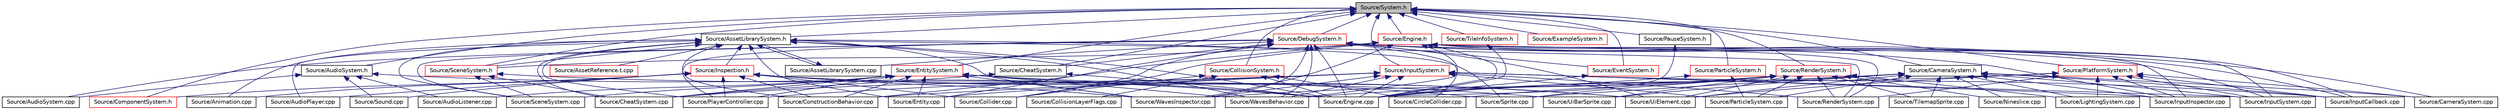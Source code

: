 digraph "Source/System.h"
{
 // LATEX_PDF_SIZE
  edge [fontname="Helvetica",fontsize="10",labelfontname="Helvetica",labelfontsize="10"];
  node [fontname="Helvetica",fontsize="10",shape=record];
  Node1 [label="Source/System.h",height=0.2,width=0.4,color="black", fillcolor="grey75", style="filled", fontcolor="black",tooltip="Base class for all Systems."];
  Node1 -> Node2 [dir="back",color="midnightblue",fontsize="10",style="solid",fontname="Helvetica"];
  Node2 [label="Source/AssetLibrarySystem.h",height=0.2,width=0.4,color="black", fillcolor="white", style="filled",URL="$AssetLibrarySystem_8h.html",tooltip="Asset System."];
  Node2 -> Node3 [dir="back",color="midnightblue",fontsize="10",style="solid",fontname="Helvetica"];
  Node3 [label="Source/Animation.cpp",height=0.2,width=0.4,color="black", fillcolor="white", style="filled",URL="$Animation_8cpp.html",tooltip="animation component implimentation"];
  Node2 -> Node4 [dir="back",color="midnightblue",fontsize="10",style="solid",fontname="Helvetica"];
  Node4 [label="Source/AssetLibrarySystem.cpp",height=0.2,width=0.4,color="black", fillcolor="white", style="filled",URL="$AssetLibrarySystem_8cpp.html",tooltip="AssetLibrarySystem."];
  Node4 -> Node2 [dir="back",color="midnightblue",fontsize="10",style="solid",fontname="Helvetica"];
  Node2 -> Node5 [dir="back",color="midnightblue",fontsize="10",style="solid",fontname="Helvetica"];
  Node5 [label="Source/AssetReference.t.cpp",height=0.2,width=0.4,color="red", fillcolor="white", style="filled",URL="$AssetReference_8t_8cpp.html",tooltip="a reference to an Asset"];
  Node2 -> Node15 [dir="back",color="midnightblue",fontsize="10",style="solid",fontname="Helvetica"];
  Node15 [label="Source/AudioPlayer.cpp",height=0.2,width=0.4,color="black", fillcolor="white", style="filled",URL="$AudioPlayer_8cpp.html",tooltip="Component that plays audio."];
  Node2 -> Node24 [dir="back",color="midnightblue",fontsize="10",style="solid",fontname="Helvetica"];
  Node24 [label="Source/CheatSystem.cpp",height=0.2,width=0.4,color="black", fillcolor="white", style="filled",URL="$CheatSystem_8cpp.html",tooltip="CheatSystem Class definition."];
  Node2 -> Node16 [dir="back",color="midnightblue",fontsize="10",style="solid",fontname="Helvetica"];
  Node16 [label="Source/ConstructionBehavior.cpp",height=0.2,width=0.4,color="black", fillcolor="white", style="filled",URL="$ConstructionBehavior_8cpp.html",tooltip="handles the construction of towers and modification of terrain"];
  Node2 -> Node9 [dir="back",color="midnightblue",fontsize="10",style="solid",fontname="Helvetica"];
  Node9 [label="Source/Engine.cpp",height=0.2,width=0.4,color="black", fillcolor="white", style="filled",URL="$Engine_8cpp.html",tooltip="Engine class."];
  Node2 -> Node53 [dir="back",color="midnightblue",fontsize="10",style="solid",fontname="Helvetica"];
  Node53 [label="Source/Entity.cpp",height=0.2,width=0.4,color="black", fillcolor="white", style="filled",URL="$Entity_8cpp.html",tooltip="Function definitions for the Entity class."];
  Node2 -> Node54 [dir="back",color="midnightblue",fontsize="10",style="solid",fontname="Helvetica"];
  Node54 [label="Source/Inspection.h",height=0.2,width=0.4,color="red", fillcolor="white", style="filled",URL="$Inspection_8h.html",tooltip="Helper methods for inspecting things."];
  Node54 -> Node3 [dir="back",color="midnightblue",fontsize="10",style="solid",fontname="Helvetica"];
  Node54 -> Node15 [dir="back",color="midnightblue",fontsize="10",style="solid",fontname="Helvetica"];
  Node54 -> Node55 [dir="back",color="midnightblue",fontsize="10",style="solid",fontname="Helvetica"];
  Node55 [label="Source/Collider.cpp",height=0.2,width=0.4,color="black", fillcolor="white", style="filled",URL="$Collider_8cpp.html",tooltip="Base component for detecting collisions."];
  Node54 -> Node56 [dir="back",color="midnightblue",fontsize="10",style="solid",fontname="Helvetica"];
  Node56 [label="Source/ComponentSystem.h",height=0.2,width=0.4,color="red", fillcolor="white", style="filled",URL="$ComponentSystem_8h.html",tooltip="System that keeps track of a specific kind of Component."];
  Node54 -> Node16 [dir="back",color="midnightblue",fontsize="10",style="solid",fontname="Helvetica"];
  Node54 -> Node11 [dir="back",color="midnightblue",fontsize="10",style="solid",fontname="Helvetica"];
  Node11 [label="Source/PlayerController.cpp",height=0.2,width=0.4,color="black", fillcolor="white", style="filled",URL="$PlayerController_8cpp.html",tooltip="PlayerController Behaviour Class."];
  Node54 -> Node64 [dir="back",color="midnightblue",fontsize="10",style="solid",fontname="Helvetica"];
  Node64 [label="Source/Sound.cpp",height=0.2,width=0.4,color="black", fillcolor="white", style="filled",URL="$Sound_8cpp.html",tooltip="Wrapper class for FMOD sounds."];
  Node54 -> Node44 [dir="back",color="midnightblue",fontsize="10",style="solid",fontname="Helvetica"];
  Node44 [label="Source/Sprite.cpp",height=0.2,width=0.4,color="black", fillcolor="white", style="filled",URL="$Sprite_8cpp.html",tooltip="Implementation of Sprite component."];
  Node54 -> Node68 [dir="back",color="midnightblue",fontsize="10",style="solid",fontname="Helvetica"];
  Node68 [label="Source/UiBarSprite.cpp",height=0.2,width=0.4,color="black", fillcolor="white", style="filled",URL="$UiBarSprite_8cpp.html",tooltip="sprite that renders a ui bar"];
  Node54 -> Node69 [dir="back",color="midnightblue",fontsize="10",style="solid",fontname="Helvetica"];
  Node69 [label="Source/UiElement.cpp",height=0.2,width=0.4,color="black", fillcolor="white", style="filled",URL="$UiElement_8cpp.html",tooltip="Ui element component."];
  Node54 -> Node13 [dir="back",color="midnightblue",fontsize="10",style="solid",fontname="Helvetica"];
  Node13 [label="Source/WavesInspector.cpp",height=0.2,width=0.4,color="black", fillcolor="white", style="filled",URL="$WavesInspector_8cpp.html",tooltip="Definitions for wave and spawning editing in game."];
  Node2 -> Node11 [dir="back",color="midnightblue",fontsize="10",style="solid",fontname="Helvetica"];
  Node2 -> Node42 [dir="back",color="midnightblue",fontsize="10",style="solid",fontname="Helvetica"];
  Node42 [label="Source/RenderSystem.cpp",height=0.2,width=0.4,color="black", fillcolor="white", style="filled",URL="$RenderSystem_8cpp.html",tooltip="System responsible for drawing sprites and basic shapes."];
  Node2 -> Node70 [dir="back",color="midnightblue",fontsize="10",style="solid",fontname="Helvetica"];
  Node70 [label="Source/SceneSystem.cpp",height=0.2,width=0.4,color="black", fillcolor="white", style="filled",URL="$SceneSystem_8cpp.html",tooltip="handles the process of resetting and changing scenes"];
  Node2 -> Node71 [dir="back",color="midnightblue",fontsize="10",style="solid",fontname="Helvetica"];
  Node71 [label="Source/SceneSystem.h",height=0.2,width=0.4,color="red", fillcolor="white", style="filled",URL="$SceneSystem_8h.html",tooltip="handles the process of resetting and changing scenes"];
  Node71 -> Node24 [dir="back",color="midnightblue",fontsize="10",style="solid",fontname="Helvetica"];
  Node71 -> Node9 [dir="back",color="midnightblue",fontsize="10",style="solid",fontname="Helvetica"];
  Node71 -> Node70 [dir="back",color="midnightblue",fontsize="10",style="solid",fontname="Helvetica"];
  Node2 -> Node44 [dir="back",color="midnightblue",fontsize="10",style="solid",fontname="Helvetica"];
  Node2 -> Node12 [dir="back",color="midnightblue",fontsize="10",style="solid",fontname="Helvetica"];
  Node12 [label="Source/WavesBehavior.cpp",height=0.2,width=0.4,color="black", fillcolor="white", style="filled",URL="$WavesBehavior_8cpp.html",tooltip="Definitions for wave and spawning behavior."];
  Node2 -> Node13 [dir="back",color="midnightblue",fontsize="10",style="solid",fontname="Helvetica"];
  Node1 -> Node74 [dir="back",color="midnightblue",fontsize="10",style="solid",fontname="Helvetica"];
  Node74 [label="Source/AudioSystem.h",height=0.2,width=0.4,color="black", fillcolor="white", style="filled",URL="$AudioSystem_8h.html",tooltip="System that implements FMOD and allows the loading and playing of audio."];
  Node74 -> Node75 [dir="back",color="midnightblue",fontsize="10",style="solid",fontname="Helvetica"];
  Node75 [label="Source/AudioListener.cpp",height=0.2,width=0.4,color="black", fillcolor="white", style="filled",URL="$AudioListener_8cpp.html",tooltip="Component that picks up spatial audio."];
  Node74 -> Node76 [dir="back",color="midnightblue",fontsize="10",style="solid",fontname="Helvetica"];
  Node76 [label="Source/AudioSystem.cpp",height=0.2,width=0.4,color="black", fillcolor="white", style="filled",URL="$AudioSystem_8cpp.html",tooltip="System that implements FMOD and allows the loading and playing of audio."];
  Node74 -> Node9 [dir="back",color="midnightblue",fontsize="10",style="solid",fontname="Helvetica"];
  Node74 -> Node64 [dir="back",color="midnightblue",fontsize="10",style="solid",fontname="Helvetica"];
  Node1 -> Node77 [dir="back",color="midnightblue",fontsize="10",style="solid",fontname="Helvetica"];
  Node77 [label="Source/CameraSystem.h",height=0.2,width=0.4,color="black", fillcolor="white", style="filled",URL="$CameraSystem_8h.html",tooltip="System that handles the camera and coordinate systems / spaces."];
  Node77 -> Node78 [dir="back",color="midnightblue",fontsize="10",style="solid",fontname="Helvetica"];
  Node78 [label="Source/CameraSystem.cpp",height=0.2,width=0.4,color="black", fillcolor="white", style="filled",URL="$CameraSystem_8cpp.html",tooltip="System that handles the camera and coordinate systems / spaces."];
  Node77 -> Node9 [dir="back",color="midnightblue",fontsize="10",style="solid",fontname="Helvetica"];
  Node77 -> Node79 [dir="back",color="midnightblue",fontsize="10",style="solid",fontname="Helvetica"];
  Node79 [label="Source/InputCallback.cpp",height=0.2,width=0.4,color="black", fillcolor="white", style="filled",URL="$InputCallback_8cpp.html",tooltip="Input system manual callback and key display, since glfw and imgui hate each other."];
  Node77 -> Node80 [dir="back",color="midnightblue",fontsize="10",style="solid",fontname="Helvetica"];
  Node80 [label="Source/InputInspector.cpp",height=0.2,width=0.4,color="black", fillcolor="white", style="filled",URL="$InputInspector_8cpp.html",tooltip="Input system addition, holds Action and Debug info."];
  Node77 -> Node81 [dir="back",color="midnightblue",fontsize="10",style="solid",fontname="Helvetica"];
  Node81 [label="Source/InputSystem.cpp",height=0.2,width=0.4,color="black", fillcolor="white", style="filled",URL="$InputSystem_8cpp.html",tooltip="Input system, handles key and mouse inputs."];
  Node77 -> Node39 [dir="back",color="midnightblue",fontsize="10",style="solid",fontname="Helvetica"];
  Node39 [label="Source/LightingSystem.cpp",height=0.2,width=0.4,color="black", fillcolor="white", style="filled",URL="$LightingSystem_8cpp.html",tooltip="Renders lights in the scene."];
  Node77 -> Node41 [dir="back",color="midnightblue",fontsize="10",style="solid",fontname="Helvetica"];
  Node41 [label="Source/Nineslice.cpp",height=0.2,width=0.4,color="black", fillcolor="white", style="filled",URL="$Nineslice_8cpp.html",tooltip="sprite that renders a nineslice"];
  Node77 -> Node82 [dir="back",color="midnightblue",fontsize="10",style="solid",fontname="Helvetica"];
  Node82 [label="Source/ParticleSystem.cpp",height=0.2,width=0.4,color="black", fillcolor="white", style="filled",URL="$ParticleSystem_8cpp.html",tooltip="Updates all particles using compute shader, spawns new ones in accordance with emitters' timing."];
  Node77 -> Node44 [dir="back",color="midnightblue",fontsize="10",style="solid",fontname="Helvetica"];
  Node77 -> Node46 [dir="back",color="midnightblue",fontsize="10",style="solid",fontname="Helvetica"];
  Node46 [label="Source/TilemapSprite.cpp",height=0.2,width=0.4,color="black", fillcolor="white", style="filled",URL="$TilemapSprite_8cpp.html",tooltip="A version of Sprite specifically for rendering tiles."];
  Node77 -> Node68 [dir="back",color="midnightblue",fontsize="10",style="solid",fontname="Helvetica"];
  Node77 -> Node69 [dir="back",color="midnightblue",fontsize="10",style="solid",fontname="Helvetica"];
  Node1 -> Node83 [dir="back",color="midnightblue",fontsize="10",style="solid",fontname="Helvetica"];
  Node83 [label="Source/CheatSystem.h",height=0.2,width=0.4,color="black", fillcolor="white", style="filled",URL="$CheatSystem_8h.html",tooltip="CheatSystem Class Declaration."];
  Node83 -> Node24 [dir="back",color="midnightblue",fontsize="10",style="solid",fontname="Helvetica"];
  Node83 -> Node9 [dir="back",color="midnightblue",fontsize="10",style="solid",fontname="Helvetica"];
  Node1 -> Node84 [dir="back",color="midnightblue",fontsize="10",style="solid",fontname="Helvetica"];
  Node84 [label="Source/CollisionSystem.h",height=0.2,width=0.4,color="red", fillcolor="white", style="filled",URL="$CollisionSystem_8h.html",tooltip="The CollisionSystem is responsible for checking for collisions between Different Colliders."];
  Node84 -> Node85 [dir="back",color="midnightblue",fontsize="10",style="solid",fontname="Helvetica"];
  Node85 [label="Source/CircleCollider.cpp",height=0.2,width=0.4,color="black", fillcolor="white", style="filled",URL="$CircleCollider_8cpp.html",tooltip="Circle-shaped collider."];
  Node84 -> Node55 [dir="back",color="midnightblue",fontsize="10",style="solid",fontname="Helvetica"];
  Node84 -> Node86 [dir="back",color="midnightblue",fontsize="10",style="solid",fontname="Helvetica"];
  Node86 [label="Source/CollisionLayerFlags.cpp",height=0.2,width=0.4,color="black", fillcolor="white", style="filled",URL="$CollisionLayerFlags_8cpp.html",tooltip="struct that determines which collision layers to interact with"];
  Node84 -> Node9 [dir="back",color="midnightblue",fontsize="10",style="solid",fontname="Helvetica"];
  Node1 -> Node56 [dir="back",color="midnightblue",fontsize="10",style="solid",fontname="Helvetica"];
  Node1 -> Node88 [dir="back",color="midnightblue",fontsize="10",style="solid",fontname="Helvetica"];
  Node88 [label="Source/DebugSystem.h",height=0.2,width=0.4,color="red", fillcolor="white", style="filled",URL="$DebugSystem_8h_source.html",tooltip=" "];
  Node88 -> Node4 [dir="back",color="midnightblue",fontsize="10",style="solid",fontname="Helvetica"];
  Node88 -> Node76 [dir="back",color="midnightblue",fontsize="10",style="solid",fontname="Helvetica"];
  Node88 -> Node78 [dir="back",color="midnightblue",fontsize="10",style="solid",fontname="Helvetica"];
  Node88 -> Node83 [dir="back",color="midnightblue",fontsize="10",style="solid",fontname="Helvetica"];
  Node88 -> Node85 [dir="back",color="midnightblue",fontsize="10",style="solid",fontname="Helvetica"];
  Node88 -> Node55 [dir="back",color="midnightblue",fontsize="10",style="solid",fontname="Helvetica"];
  Node88 -> Node9 [dir="back",color="midnightblue",fontsize="10",style="solid",fontname="Helvetica"];
  Node88 -> Node53 [dir="back",color="midnightblue",fontsize="10",style="solid",fontname="Helvetica"];
  Node88 -> Node95 [dir="back",color="midnightblue",fontsize="10",style="solid",fontname="Helvetica"];
  Node95 [label="Source/EventSystem.h",height=0.2,width=0.4,color="red", fillcolor="white", style="filled",URL="$EventSystem_8h.html",tooltip="System that handles Events and EventListeners."];
  Node95 -> Node9 [dir="back",color="midnightblue",fontsize="10",style="solid",fontname="Helvetica"];
  Node88 -> Node79 [dir="back",color="midnightblue",fontsize="10",style="solid",fontname="Helvetica"];
  Node88 -> Node80 [dir="back",color="midnightblue",fontsize="10",style="solid",fontname="Helvetica"];
  Node88 -> Node81 [dir="back",color="midnightblue",fontsize="10",style="solid",fontname="Helvetica"];
  Node88 -> Node11 [dir="back",color="midnightblue",fontsize="10",style="solid",fontname="Helvetica"];
  Node88 -> Node70 [dir="back",color="midnightblue",fontsize="10",style="solid",fontname="Helvetica"];
  Node88 -> Node69 [dir="back",color="midnightblue",fontsize="10",style="solid",fontname="Helvetica"];
  Node88 -> Node12 [dir="back",color="midnightblue",fontsize="10",style="solid",fontname="Helvetica"];
  Node88 -> Node13 [dir="back",color="midnightblue",fontsize="10",style="solid",fontname="Helvetica"];
  Node1 -> Node108 [dir="back",color="midnightblue",fontsize="10",style="solid",fontname="Helvetica"];
  Node108 [label="Source/Engine.h",height=0.2,width=0.4,color="red", fillcolor="white", style="filled",URL="$Engine_8h.html",tooltip="Engine class."];
  Node108 -> Node55 [dir="back",color="midnightblue",fontsize="10",style="solid",fontname="Helvetica"];
  Node108 -> Node16 [dir="back",color="midnightblue",fontsize="10",style="solid",fontname="Helvetica"];
  Node108 -> Node9 [dir="back",color="midnightblue",fontsize="10",style="solid",fontname="Helvetica"];
  Node108 -> Node79 [dir="back",color="midnightblue",fontsize="10",style="solid",fontname="Helvetica"];
  Node108 -> Node80 [dir="back",color="midnightblue",fontsize="10",style="solid",fontname="Helvetica"];
  Node108 -> Node81 [dir="back",color="midnightblue",fontsize="10",style="solid",fontname="Helvetica"];
  Node108 -> Node42 [dir="back",color="midnightblue",fontsize="10",style="solid",fontname="Helvetica"];
  Node108 -> Node71 [dir="back",color="midnightblue",fontsize="10",style="solid",fontname="Helvetica"];
  Node108 -> Node12 [dir="back",color="midnightblue",fontsize="10",style="solid",fontname="Helvetica"];
  Node108 -> Node13 [dir="back",color="midnightblue",fontsize="10",style="solid",fontname="Helvetica"];
  Node1 -> Node109 [dir="back",color="midnightblue",fontsize="10",style="solid",fontname="Helvetica"];
  Node109 [label="Source/EntitySystem.h",height=0.2,width=0.4,color="red", fillcolor="white", style="filled",URL="$EntitySystem_8h.html",tooltip="System that manages the storing and handling of Entities."];
  Node109 -> Node75 [dir="back",color="midnightblue",fontsize="10",style="solid",fontname="Helvetica"];
  Node109 -> Node24 [dir="back",color="midnightblue",fontsize="10",style="solid",fontname="Helvetica"];
  Node109 -> Node16 [dir="back",color="midnightblue",fontsize="10",style="solid",fontname="Helvetica"];
  Node109 -> Node9 [dir="back",color="midnightblue",fontsize="10",style="solid",fontname="Helvetica"];
  Node109 -> Node53 [dir="back",color="midnightblue",fontsize="10",style="solid",fontname="Helvetica"];
  Node109 -> Node11 [dir="back",color="midnightblue",fontsize="10",style="solid",fontname="Helvetica"];
  Node109 -> Node70 [dir="back",color="midnightblue",fontsize="10",style="solid",fontname="Helvetica"];
  Node109 -> Node69 [dir="back",color="midnightblue",fontsize="10",style="solid",fontname="Helvetica"];
  Node109 -> Node12 [dir="back",color="midnightblue",fontsize="10",style="solid",fontname="Helvetica"];
  Node109 -> Node13 [dir="back",color="midnightblue",fontsize="10",style="solid",fontname="Helvetica"];
  Node1 -> Node95 [dir="back",color="midnightblue",fontsize="10",style="solid",fontname="Helvetica"];
  Node1 -> Node110 [dir="back",color="midnightblue",fontsize="10",style="solid",fontname="Helvetica"];
  Node110 [label="Source/ExampleSystem.h",height=0.2,width=0.4,color="red", fillcolor="white", style="filled",URL="$ExampleSystem_8h.html",tooltip="DESCRIPTION HERE."];
  Node1 -> Node112 [dir="back",color="midnightblue",fontsize="10",style="solid",fontname="Helvetica"];
  Node112 [label="Source/InputSystem.h",height=0.2,width=0.4,color="red", fillcolor="white", style="filled",URL="$InputSystem_8h.html",tooltip="Input system, handles key and mouse inputs."];
  Node112 -> Node24 [dir="back",color="midnightblue",fontsize="10",style="solid",fontname="Helvetica"];
  Node112 -> Node16 [dir="back",color="midnightblue",fontsize="10",style="solid",fontname="Helvetica"];
  Node112 -> Node9 [dir="back",color="midnightblue",fontsize="10",style="solid",fontname="Helvetica"];
  Node112 -> Node53 [dir="back",color="midnightblue",fontsize="10",style="solid",fontname="Helvetica"];
  Node112 -> Node79 [dir="back",color="midnightblue",fontsize="10",style="solid",fontname="Helvetica"];
  Node112 -> Node80 [dir="back",color="midnightblue",fontsize="10",style="solid",fontname="Helvetica"];
  Node112 -> Node81 [dir="back",color="midnightblue",fontsize="10",style="solid",fontname="Helvetica"];
  Node112 -> Node82 [dir="back",color="midnightblue",fontsize="10",style="solid",fontname="Helvetica"];
  Node112 -> Node11 [dir="back",color="midnightblue",fontsize="10",style="solid",fontname="Helvetica"];
  Node112 -> Node42 [dir="back",color="midnightblue",fontsize="10",style="solid",fontname="Helvetica"];
  Node112 -> Node12 [dir="back",color="midnightblue",fontsize="10",style="solid",fontname="Helvetica"];
  Node112 -> Node13 [dir="back",color="midnightblue",fontsize="10",style="solid",fontname="Helvetica"];
  Node1 -> Node114 [dir="back",color="midnightblue",fontsize="10",style="solid",fontname="Helvetica"];
  Node114 [label="Source/ParticleSystem.h",height=0.2,width=0.4,color="red", fillcolor="white", style="filled",URL="$ParticleSystem_8h.html",tooltip="System in charge of managing compute shader and emitters."];
  Node114 -> Node9 [dir="back",color="midnightblue",fontsize="10",style="solid",fontname="Helvetica"];
  Node114 -> Node82 [dir="back",color="midnightblue",fontsize="10",style="solid",fontname="Helvetica"];
  Node1 -> Node116 [dir="back",color="midnightblue",fontsize="10",style="solid",fontname="Helvetica"];
  Node116 [label="Source/PauseSystem.h",height=0.2,width=0.4,color="black", fillcolor="white", style="filled",URL="$PauseSystem_8h_source.html",tooltip=" "];
  Node116 -> Node9 [dir="back",color="midnightblue",fontsize="10",style="solid",fontname="Helvetica"];
  Node1 -> Node117 [dir="back",color="midnightblue",fontsize="10",style="solid",fontname="Helvetica"];
  Node117 [label="Source/PlatformSystem.h",height=0.2,width=0.4,color="red", fillcolor="white", style="filled",URL="$PlatformSystem_8h.html",tooltip="Patform System class: initializes window and graphics (GLFW and GLEW), shuts them down on exit."];
  Node117 -> Node78 [dir="back",color="midnightblue",fontsize="10",style="solid",fontname="Helvetica"];
  Node117 -> Node9 [dir="back",color="midnightblue",fontsize="10",style="solid",fontname="Helvetica"];
  Node117 -> Node79 [dir="back",color="midnightblue",fontsize="10",style="solid",fontname="Helvetica"];
  Node117 -> Node80 [dir="back",color="midnightblue",fontsize="10",style="solid",fontname="Helvetica"];
  Node117 -> Node81 [dir="back",color="midnightblue",fontsize="10",style="solid",fontname="Helvetica"];
  Node117 -> Node39 [dir="back",color="midnightblue",fontsize="10",style="solid",fontname="Helvetica"];
  Node117 -> Node42 [dir="back",color="midnightblue",fontsize="10",style="solid",fontname="Helvetica"];
  Node117 -> Node69 [dir="back",color="midnightblue",fontsize="10",style="solid",fontname="Helvetica"];
  Node1 -> Node118 [dir="back",color="midnightblue",fontsize="10",style="solid",fontname="Helvetica"];
  Node118 [label="Source/RenderSystem.h",height=0.2,width=0.4,color="red", fillcolor="white", style="filled",URL="$RenderSystem_8h.html",tooltip="System responsible for drawing sprites and basic shapes."];
  Node118 -> Node85 [dir="back",color="midnightblue",fontsize="10",style="solid",fontname="Helvetica"];
  Node118 -> Node9 [dir="back",color="midnightblue",fontsize="10",style="solid",fontname="Helvetica"];
  Node118 -> Node39 [dir="back",color="midnightblue",fontsize="10",style="solid",fontname="Helvetica"];
  Node118 -> Node41 [dir="back",color="midnightblue",fontsize="10",style="solid",fontname="Helvetica"];
  Node118 -> Node82 [dir="back",color="midnightblue",fontsize="10",style="solid",fontname="Helvetica"];
  Node118 -> Node42 [dir="back",color="midnightblue",fontsize="10",style="solid",fontname="Helvetica"];
  Node118 -> Node44 [dir="back",color="midnightblue",fontsize="10",style="solid",fontname="Helvetica"];
  Node118 -> Node46 [dir="back",color="midnightblue",fontsize="10",style="solid",fontname="Helvetica"];
  Node118 -> Node68 [dir="back",color="midnightblue",fontsize="10",style="solid",fontname="Helvetica"];
  Node118 -> Node69 [dir="back",color="midnightblue",fontsize="10",style="solid",fontname="Helvetica"];
  Node118 -> Node12 [dir="back",color="midnightblue",fontsize="10",style="solid",fontname="Helvetica"];
  Node118 -> Node13 [dir="back",color="midnightblue",fontsize="10",style="solid",fontname="Helvetica"];
  Node1 -> Node71 [dir="back",color="midnightblue",fontsize="10",style="solid",fontname="Helvetica"];
  Node1 -> Node120 [dir="back",color="midnightblue",fontsize="10",style="solid",fontname="Helvetica"];
  Node120 [label="Source/TileInfoSystem.h",height=0.2,width=0.4,color="red", fillcolor="white", style="filled",URL="$TileInfoSystem_8h.html",tooltip="System to get info about given tile indices."];
  Node120 -> Node9 [dir="back",color="midnightblue",fontsize="10",style="solid",fontname="Helvetica"];
}
